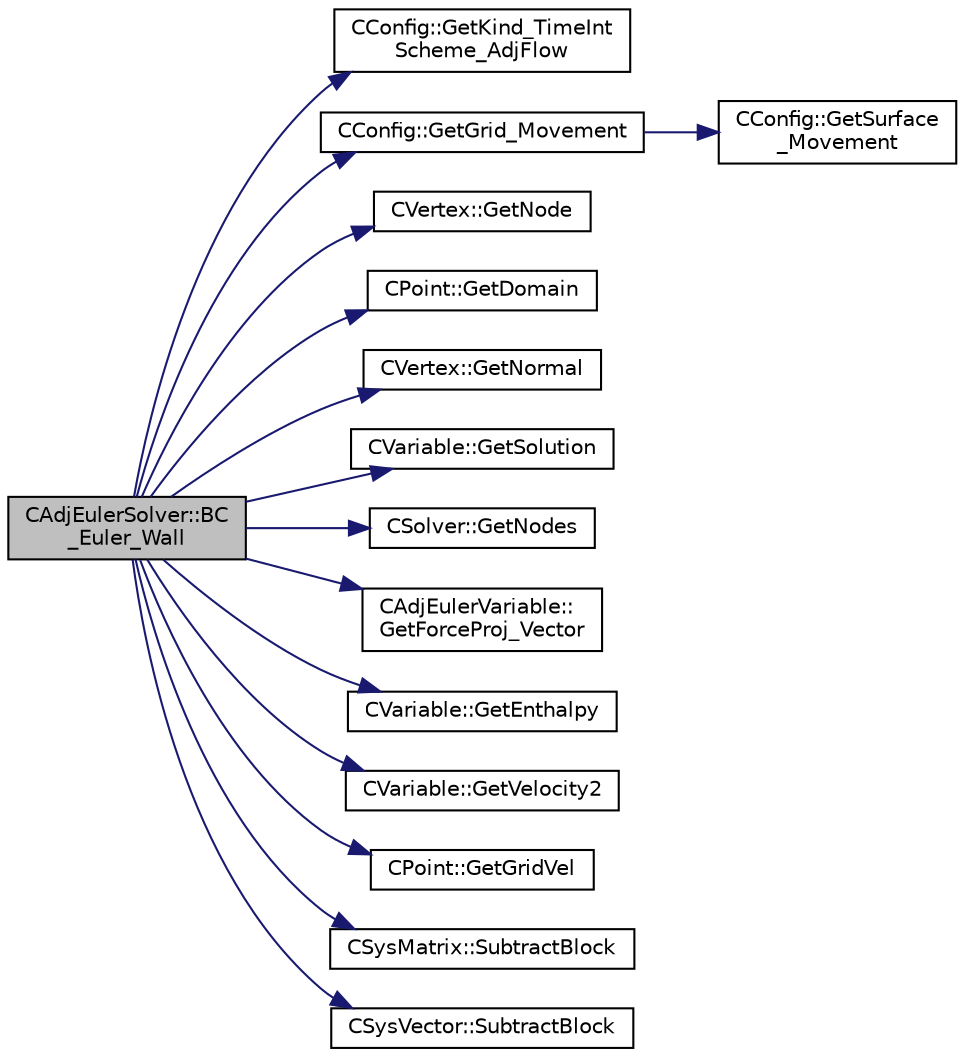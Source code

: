 digraph "CAdjEulerSolver::BC_Euler_Wall"
{
  edge [fontname="Helvetica",fontsize="10",labelfontname="Helvetica",labelfontsize="10"];
  node [fontname="Helvetica",fontsize="10",shape=record];
  rankdir="LR";
  Node172 [label="CAdjEulerSolver::BC\l_Euler_Wall",height=0.2,width=0.4,color="black", fillcolor="grey75", style="filled", fontcolor="black"];
  Node172 -> Node173 [color="midnightblue",fontsize="10",style="solid",fontname="Helvetica"];
  Node173 [label="CConfig::GetKind_TimeInt\lScheme_AdjFlow",height=0.2,width=0.4,color="black", fillcolor="white", style="filled",URL="$class_c_config.html#ab9d0e23db2d8f044b0b09915e92ef003",tooltip="Get the kind of integration scheme (explicit or implicit) for the adjoint flow equations. "];
  Node172 -> Node174 [color="midnightblue",fontsize="10",style="solid",fontname="Helvetica"];
  Node174 [label="CConfig::GetGrid_Movement",height=0.2,width=0.4,color="black", fillcolor="white", style="filled",URL="$class_c_config.html#a65f49bf3888539804cc0ceac28a32923",tooltip="Get information about the grid movement. "];
  Node174 -> Node175 [color="midnightblue",fontsize="10",style="solid",fontname="Helvetica"];
  Node175 [label="CConfig::GetSurface\l_Movement",height=0.2,width=0.4,color="black", fillcolor="white", style="filled",URL="$class_c_config.html#a67dbc09d0ad95072023d7f356333d6c8",tooltip="Get information about deforming markers. "];
  Node172 -> Node176 [color="midnightblue",fontsize="10",style="solid",fontname="Helvetica"];
  Node176 [label="CVertex::GetNode",height=0.2,width=0.4,color="black", fillcolor="white", style="filled",URL="$class_c_vertex.html#a95c513bf927464157ed96b6c79779a1f",tooltip="Get the node of the vertex. "];
  Node172 -> Node177 [color="midnightblue",fontsize="10",style="solid",fontname="Helvetica"];
  Node177 [label="CPoint::GetDomain",height=0.2,width=0.4,color="black", fillcolor="white", style="filled",URL="$class_c_point.html#a1d7e22a60d4cfef356af1cba2bab3e55",tooltip="For parallel computation, its indicates if a point must be computed or not. "];
  Node172 -> Node178 [color="midnightblue",fontsize="10",style="solid",fontname="Helvetica"];
  Node178 [label="CVertex::GetNormal",height=0.2,width=0.4,color="black", fillcolor="white", style="filled",URL="$class_c_vertex.html#a0d289163c6f3384822fcb9ae86fc1c39",tooltip="Copy the the normal vector of a face. "];
  Node172 -> Node179 [color="midnightblue",fontsize="10",style="solid",fontname="Helvetica"];
  Node179 [label="CVariable::GetSolution",height=0.2,width=0.4,color="black", fillcolor="white", style="filled",URL="$class_c_variable.html#a261483e39c23c1de7cb9aea7e917c121",tooltip="Get the solution. "];
  Node172 -> Node180 [color="midnightblue",fontsize="10",style="solid",fontname="Helvetica"];
  Node180 [label="CSolver::GetNodes",height=0.2,width=0.4,color="black", fillcolor="white", style="filled",URL="$class_c_solver.html#af3198e52a2ea377bb765647b5e697197",tooltip="Allow outside access to the nodes of the solver, containing conservatives, primitives, etc. "];
  Node172 -> Node181 [color="midnightblue",fontsize="10",style="solid",fontname="Helvetica"];
  Node181 [label="CAdjEulerVariable::\lGetForceProj_Vector",height=0.2,width=0.4,color="black", fillcolor="white", style="filled",URL="$class_c_adj_euler_variable.html#a79bc01240b870051482bdffaabc863f9",tooltip="Get the value of the force projection vector. "];
  Node172 -> Node182 [color="midnightblue",fontsize="10",style="solid",fontname="Helvetica"];
  Node182 [label="CVariable::GetEnthalpy",height=0.2,width=0.4,color="black", fillcolor="white", style="filled",URL="$class_c_variable.html#a525636dad6b2064101677df44f274443",tooltip="A virtual member. "];
  Node172 -> Node183 [color="midnightblue",fontsize="10",style="solid",fontname="Helvetica"];
  Node183 [label="CVariable::GetVelocity2",height=0.2,width=0.4,color="black", fillcolor="white", style="filled",URL="$class_c_variable.html#adb479547c54adc328bd5a058b0513b6e",tooltip="A virtual member. "];
  Node172 -> Node184 [color="midnightblue",fontsize="10",style="solid",fontname="Helvetica"];
  Node184 [label="CPoint::GetGridVel",height=0.2,width=0.4,color="black", fillcolor="white", style="filled",URL="$class_c_point.html#a62ec636f4a05ac578b582a053e8553f9",tooltip="Get the value of the grid velocity at the point. "];
  Node172 -> Node185 [color="midnightblue",fontsize="10",style="solid",fontname="Helvetica"];
  Node185 [label="CSysMatrix::SubtractBlock",height=0.2,width=0.4,color="black", fillcolor="white", style="filled",URL="$class_c_sys_matrix.html#af913d33707e948c30fff5a62773ef5c6",tooltip="Subtracts the specified block to the sparse matrix. "];
  Node172 -> Node186 [color="midnightblue",fontsize="10",style="solid",fontname="Helvetica"];
  Node186 [label="CSysVector::SubtractBlock",height=0.2,width=0.4,color="black", fillcolor="white", style="filled",URL="$class_c_sys_vector.html#a732b302ca148d38b442bfe7e096a81be",tooltip="Subtract val_residual to the residual. "];
}
